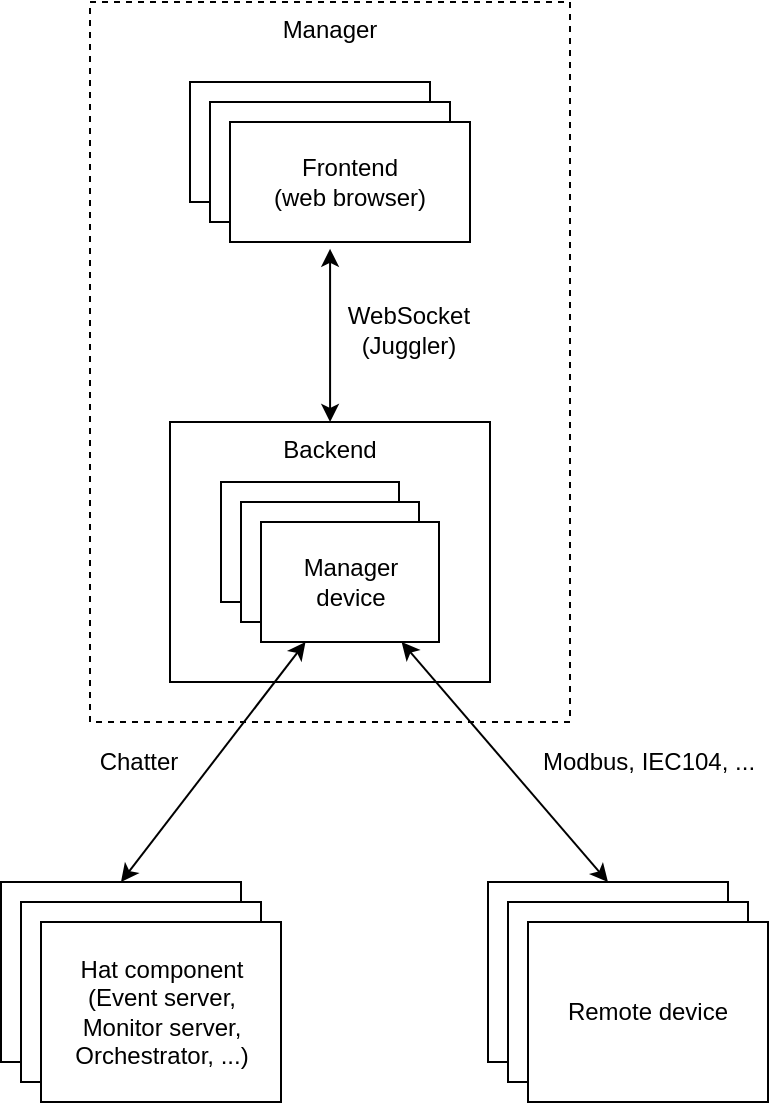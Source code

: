 <mxfile version="14.5.1" type="device"><diagram id="Ln-udEKfq3HqVDti-6Pv" name="0"><mxGraphModel dx="972" dy="1499" grid="1" gridSize="10" guides="1" tooltips="1" connect="1" arrows="1" fold="1" page="1" pageScale="1" pageWidth="827" pageHeight="1169" math="0" shadow="0"><root><mxCell id="0"/><mxCell id="1" parent="0"/><mxCell id="14ZaoMmltl2HVy_7KyfA-8" value="Manager" style="rounded=0;whiteSpace=wrap;html=1;fillColor=none;dashed=1;verticalAlign=top;" vertex="1" parent="1"><mxGeometry x="120" y="40" width="240" height="360" as="geometry"/></mxCell><mxCell id="14ZaoMmltl2HVy_7KyfA-6" style="edgeStyle=orthogonalEdgeStyle;rounded=0;orthogonalLoop=1;jettySize=auto;html=1;entryX=0.417;entryY=1.057;entryDx=0;entryDy=0;startArrow=classic;startFill=1;entryPerimeter=0;" edge="1" parent="1" source="14ZaoMmltl2HVy_7KyfA-1" target="14ZaoMmltl2HVy_7KyfA-5"><mxGeometry relative="1" as="geometry"/></mxCell><mxCell id="14ZaoMmltl2HVy_7KyfA-1" value="Backend" style="rounded=0;whiteSpace=wrap;html=1;verticalAlign=top;" vertex="1" parent="1"><mxGeometry x="160" y="250" width="160" height="130" as="geometry"/></mxCell><mxCell id="14ZaoMmltl2HVy_7KyfA-3" value="" style="rounded=0;whiteSpace=wrap;html=1;" vertex="1" parent="1"><mxGeometry x="170" y="80" width="120" height="60" as="geometry"/></mxCell><mxCell id="14ZaoMmltl2HVy_7KyfA-4" value="" style="rounded=0;whiteSpace=wrap;html=1;" vertex="1" parent="1"><mxGeometry x="180" y="90" width="120" height="60" as="geometry"/></mxCell><mxCell id="14ZaoMmltl2HVy_7KyfA-5" value="Frontend&lt;br&gt;(web browser)" style="rounded=0;whiteSpace=wrap;html=1;" vertex="1" parent="1"><mxGeometry x="190" y="100" width="120" height="60" as="geometry"/></mxCell><mxCell id="14ZaoMmltl2HVy_7KyfA-7" value="WebSocket&lt;br&gt;(Juggler)" style="text;html=1;align=center;verticalAlign=middle;resizable=0;points=[];autosize=1;" vertex="1" parent="1"><mxGeometry x="239" y="189" width="80" height="30" as="geometry"/></mxCell><mxCell id="14ZaoMmltl2HVy_7KyfA-9" value="" style="rounded=0;whiteSpace=wrap;html=1;" vertex="1" parent="1"><mxGeometry x="185.5" y="280" width="89" height="60" as="geometry"/></mxCell><mxCell id="14ZaoMmltl2HVy_7KyfA-10" value="" style="rounded=0;whiteSpace=wrap;html=1;" vertex="1" parent="1"><mxGeometry x="195.5" y="290" width="89" height="60" as="geometry"/></mxCell><mxCell id="14ZaoMmltl2HVy_7KyfA-19" style="edgeStyle=none;rounded=0;orthogonalLoop=1;jettySize=auto;html=1;entryX=0.5;entryY=0;entryDx=0;entryDy=0;startArrow=classic;startFill=1;" edge="1" parent="1" source="14ZaoMmltl2HVy_7KyfA-11" target="14ZaoMmltl2HVy_7KyfA-16"><mxGeometry relative="1" as="geometry"/></mxCell><mxCell id="14ZaoMmltl2HVy_7KyfA-11" value="Manager&lt;br&gt;device" style="rounded=0;whiteSpace=wrap;html=1;" vertex="1" parent="1"><mxGeometry x="205.5" y="300" width="89" height="60" as="geometry"/></mxCell><mxCell id="14ZaoMmltl2HVy_7KyfA-15" style="rounded=0;orthogonalLoop=1;jettySize=auto;html=1;entryX=0.25;entryY=1;entryDx=0;entryDy=0;startArrow=classic;startFill=1;exitX=0.5;exitY=0;exitDx=0;exitDy=0;" edge="1" parent="1" source="14ZaoMmltl2HVy_7KyfA-12" target="14ZaoMmltl2HVy_7KyfA-11"><mxGeometry relative="1" as="geometry"/></mxCell><mxCell id="14ZaoMmltl2HVy_7KyfA-12" value="" style="rounded=0;whiteSpace=wrap;html=1;fillColor=#ffffff;" vertex="1" parent="1"><mxGeometry x="75.5" y="480" width="120" height="90" as="geometry"/></mxCell><mxCell id="14ZaoMmltl2HVy_7KyfA-13" value="" style="rounded=0;whiteSpace=wrap;html=1;fillColor=#ffffff;" vertex="1" parent="1"><mxGeometry x="85.5" y="490" width="120" height="90" as="geometry"/></mxCell><mxCell id="14ZaoMmltl2HVy_7KyfA-14" value="Hat component&lt;br&gt;(Event server,&lt;br&gt;Monitor server,&lt;br&gt;Orchestrator, ...)" style="rounded=0;whiteSpace=wrap;html=1;fillColor=#ffffff;" vertex="1" parent="1"><mxGeometry x="95.5" y="500" width="120" height="90" as="geometry"/></mxCell><mxCell id="14ZaoMmltl2HVy_7KyfA-16" value="" style="rounded=0;whiteSpace=wrap;html=1;fillColor=#ffffff;" vertex="1" parent="1"><mxGeometry x="319" y="480" width="120" height="90" as="geometry"/></mxCell><mxCell id="14ZaoMmltl2HVy_7KyfA-17" value="" style="rounded=0;whiteSpace=wrap;html=1;fillColor=#ffffff;" vertex="1" parent="1"><mxGeometry x="329" y="490" width="120" height="90" as="geometry"/></mxCell><mxCell id="14ZaoMmltl2HVy_7KyfA-18" value="Remote device" style="rounded=0;whiteSpace=wrap;html=1;fillColor=#ffffff;" vertex="1" parent="1"><mxGeometry x="339" y="500" width="120" height="90" as="geometry"/></mxCell><mxCell id="14ZaoMmltl2HVy_7KyfA-20" value="Modbus, IEC104, ..." style="text;html=1;strokeColor=none;fillColor=none;align=center;verticalAlign=middle;whiteSpace=wrap;rounded=0;" vertex="1" parent="1"><mxGeometry x="339" y="410" width="121" height="20" as="geometry"/></mxCell><mxCell id="14ZaoMmltl2HVy_7KyfA-21" value="Chatter" style="text;html=1;strokeColor=none;fillColor=none;align=center;verticalAlign=middle;whiteSpace=wrap;rounded=0;" vertex="1" parent="1"><mxGeometry x="119" y="410" width="51" height="20" as="geometry"/></mxCell></root></mxGraphModel></diagram></mxfile>